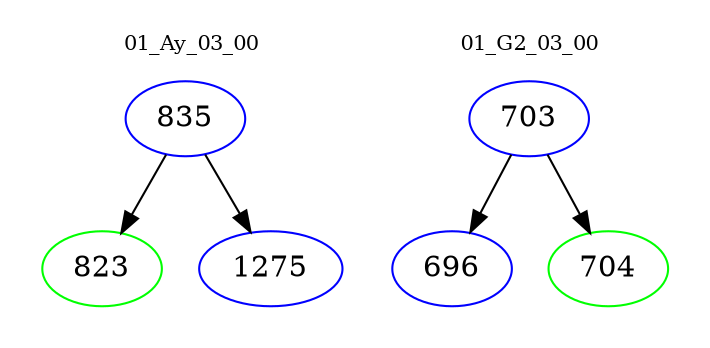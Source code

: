 digraph{
subgraph cluster_0 {
color = white
label = "01_Ay_03_00";
fontsize=10;
T0_835 [label="835", color="blue"]
T0_835 -> T0_823 [color="black"]
T0_823 [label="823", color="green"]
T0_835 -> T0_1275 [color="black"]
T0_1275 [label="1275", color="blue"]
}
subgraph cluster_1 {
color = white
label = "01_G2_03_00";
fontsize=10;
T1_703 [label="703", color="blue"]
T1_703 -> T1_696 [color="black"]
T1_696 [label="696", color="blue"]
T1_703 -> T1_704 [color="black"]
T1_704 [label="704", color="green"]
}
}
